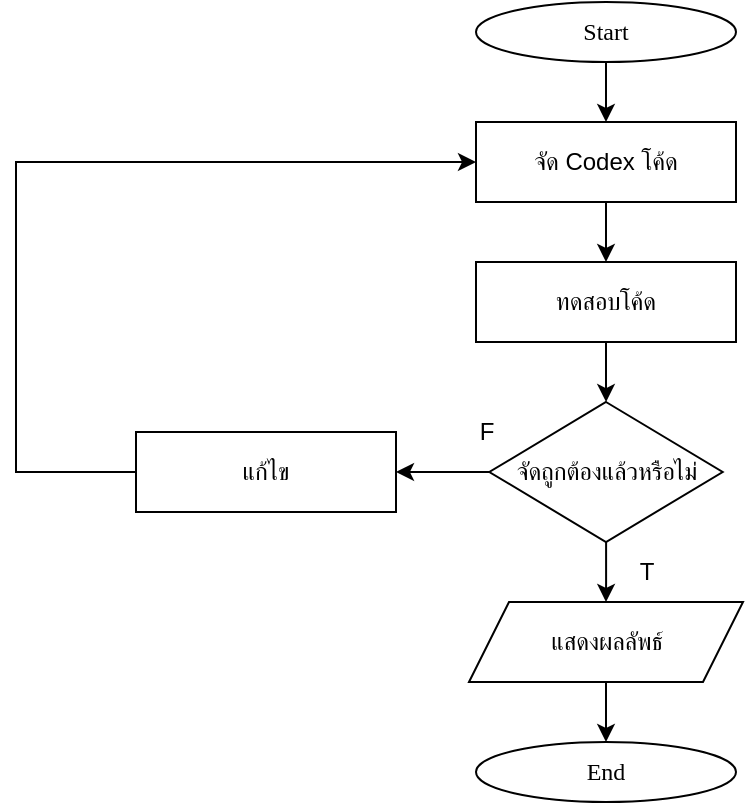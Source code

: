 <mxfile version="24.8.9">
  <diagram name="Page-1" id="Eg6P90kj5nhhhnwDUOGo">
    <mxGraphModel dx="1545" dy="377" grid="1" gridSize="10" guides="1" tooltips="1" connect="1" arrows="1" fold="1" page="1" pageScale="1" pageWidth="850" pageHeight="1100" math="0" shadow="0">
      <root>
        <mxCell id="0" />
        <mxCell id="1" parent="0" />
        <mxCell id="b4t6N5J3s6SSntviXnoC-18" value="" style="edgeStyle=orthogonalEdgeStyle;rounded=0;orthogonalLoop=1;jettySize=auto;html=1;" edge="1" parent="1" source="b4t6N5J3s6SSntviXnoC-3" target="b4t6N5J3s6SSntviXnoC-16">
          <mxGeometry relative="1" as="geometry" />
        </mxCell>
        <mxCell id="b4t6N5J3s6SSntviXnoC-3" value="&lt;font data-font-src=&quot;https://fonts.googleapis.com/css?family=Sarabun&quot; face=&quot;Sarabun&quot;&gt;Start&lt;/font&gt;" style="ellipse;whiteSpace=wrap;html=1;" vertex="1" parent="1">
          <mxGeometry x="-510" y="30" width="130" height="30" as="geometry" />
        </mxCell>
        <mxCell id="b4t6N5J3s6SSntviXnoC-4" value="&lt;font face=&quot;Sarabun&quot;&gt;End&lt;/font&gt;" style="ellipse;whiteSpace=wrap;html=1;" vertex="1" parent="1">
          <mxGeometry x="-510" y="400" width="130" height="30" as="geometry" />
        </mxCell>
        <mxCell id="b4t6N5J3s6SSntviXnoC-22" value="" style="edgeStyle=orthogonalEdgeStyle;rounded=0;orthogonalLoop=1;jettySize=auto;html=1;" edge="1" parent="1" source="b4t6N5J3s6SSntviXnoC-7" target="b4t6N5J3s6SSntviXnoC-8">
          <mxGeometry relative="1" as="geometry" />
        </mxCell>
        <mxCell id="b4t6N5J3s6SSntviXnoC-29" value="" style="edgeStyle=orthogonalEdgeStyle;rounded=0;orthogonalLoop=1;jettySize=auto;html=1;" edge="1" parent="1" source="b4t6N5J3s6SSntviXnoC-7" target="b4t6N5J3s6SSntviXnoC-28">
          <mxGeometry relative="1" as="geometry" />
        </mxCell>
        <mxCell id="b4t6N5J3s6SSntviXnoC-7" value="จัดถูกต้องแล้วหรือไม่" style="rhombus;whiteSpace=wrap;html=1;fontFamily=Sarabun;fontSource=https%3A%2F%2Ffonts.googleapis.com%2Fcss%3Ffamily%3DSarabun;" vertex="1" parent="1">
          <mxGeometry x="-503.33" y="230" width="116.67" height="70" as="geometry" />
        </mxCell>
        <mxCell id="b4t6N5J3s6SSntviXnoC-23" style="edgeStyle=orthogonalEdgeStyle;rounded=0;orthogonalLoop=1;jettySize=auto;html=1;entryX=0;entryY=0.5;entryDx=0;entryDy=0;exitX=0;exitY=0.5;exitDx=0;exitDy=0;" edge="1" parent="1" source="b4t6N5J3s6SSntviXnoC-8" target="b4t6N5J3s6SSntviXnoC-16">
          <mxGeometry relative="1" as="geometry">
            <Array as="points">
              <mxPoint x="-740" y="265" />
              <mxPoint x="-740" y="110" />
            </Array>
          </mxGeometry>
        </mxCell>
        <mxCell id="b4t6N5J3s6SSntviXnoC-8" value="แก้ไข" style="rounded=0;whiteSpace=wrap;html=1;" vertex="1" parent="1">
          <mxGeometry x="-680" y="245" width="130" height="40" as="geometry" />
        </mxCell>
        <mxCell id="b4t6N5J3s6SSntviXnoC-14" value="F" style="text;html=1;align=center;verticalAlign=middle;resizable=0;points=[];autosize=1;strokeColor=none;fillColor=none;" vertex="1" parent="1">
          <mxGeometry x="-520" y="230" width="30" height="30" as="geometry" />
        </mxCell>
        <mxCell id="b4t6N5J3s6SSntviXnoC-15" value="T" style="text;html=1;align=center;verticalAlign=middle;resizable=0;points=[];autosize=1;strokeColor=none;fillColor=none;" vertex="1" parent="1">
          <mxGeometry x="-440" y="300" width="30" height="30" as="geometry" />
        </mxCell>
        <mxCell id="b4t6N5J3s6SSntviXnoC-20" style="edgeStyle=orthogonalEdgeStyle;rounded=0;orthogonalLoop=1;jettySize=auto;html=1;entryX=0.5;entryY=0;entryDx=0;entryDy=0;" edge="1" parent="1" source="b4t6N5J3s6SSntviXnoC-16">
          <mxGeometry relative="1" as="geometry">
            <mxPoint x="-445" y="160" as="targetPoint" />
          </mxGeometry>
        </mxCell>
        <mxCell id="b4t6N5J3s6SSntviXnoC-16" value="จัด Codex โค้ด" style="rounded=0;whiteSpace=wrap;html=1;" vertex="1" parent="1">
          <mxGeometry x="-510" y="90" width="130" height="40" as="geometry" />
        </mxCell>
        <mxCell id="b4t6N5J3s6SSntviXnoC-27" value="" style="edgeStyle=orthogonalEdgeStyle;rounded=0;orthogonalLoop=1;jettySize=auto;html=1;" edge="1" parent="1" source="b4t6N5J3s6SSntviXnoC-26" target="b4t6N5J3s6SSntviXnoC-7">
          <mxGeometry relative="1" as="geometry" />
        </mxCell>
        <mxCell id="b4t6N5J3s6SSntviXnoC-26" value="ทดสอบโค้ด" style="rounded=0;whiteSpace=wrap;html=1;" vertex="1" parent="1">
          <mxGeometry x="-510" y="160" width="130" height="40" as="geometry" />
        </mxCell>
        <mxCell id="b4t6N5J3s6SSntviXnoC-30" value="" style="edgeStyle=orthogonalEdgeStyle;rounded=0;orthogonalLoop=1;jettySize=auto;html=1;" edge="1" parent="1" source="b4t6N5J3s6SSntviXnoC-28" target="b4t6N5J3s6SSntviXnoC-4">
          <mxGeometry relative="1" as="geometry" />
        </mxCell>
        <mxCell id="b4t6N5J3s6SSntviXnoC-28" value="แสดงผลลัพธ์" style="shape=parallelogram;perimeter=parallelogramPerimeter;whiteSpace=wrap;html=1;fixedSize=1;" vertex="1" parent="1">
          <mxGeometry x="-513.5" y="330" width="137" height="40" as="geometry" />
        </mxCell>
      </root>
    </mxGraphModel>
  </diagram>
</mxfile>

